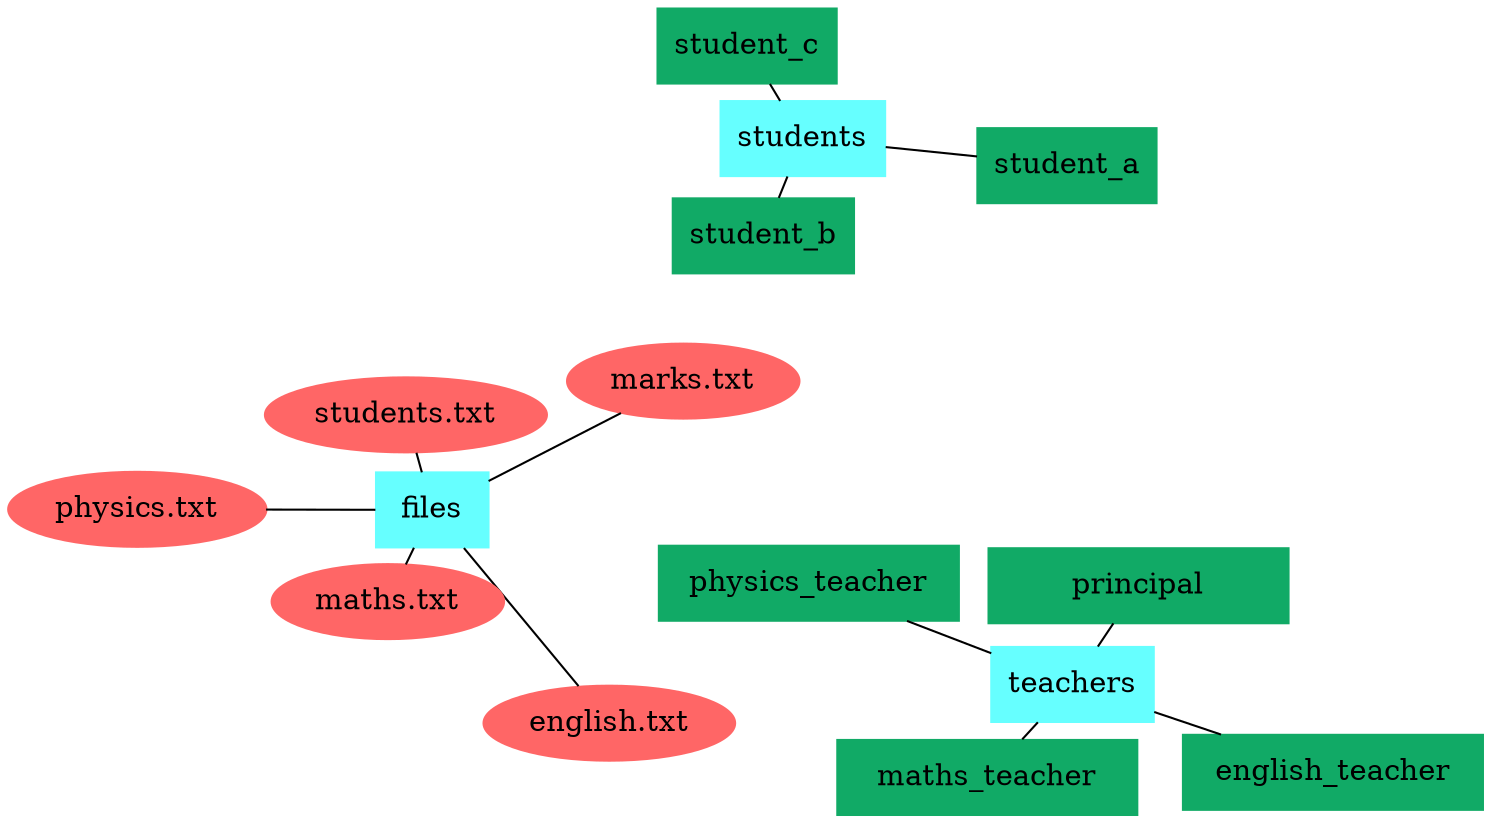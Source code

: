 graph files
{
	layout=fdp;
	nodesep=10;
	files   [color="#66FFFF",style="filled",shape=box];
	teachers   [color="#66FFFF",style="filled",shape=box];
	students  [color="#66FFFF",style="filled",shape=box];
	files {
		node [color="#FF6666",style=filled];
		files -- "english.txt";
		files -- "maths.txt";
		files -- "physics.txt";
		files -- "marks.txt";
		files -- "students.txt";
	};
	teachers {
		node [color="#11AA66",style=filled,shape=box,width=2];
		teachers -- "english_teacher";
		teachers -- "maths_teacher";
		teachers -- "physics_teacher";
		teachers -- principal;
	};
	students {
		node [color="#11AA66",style=filled,shape=box,width=1.2];
		students -- "student_a";
		students -- "student_b";
		students -- "student_c";
	};

}

